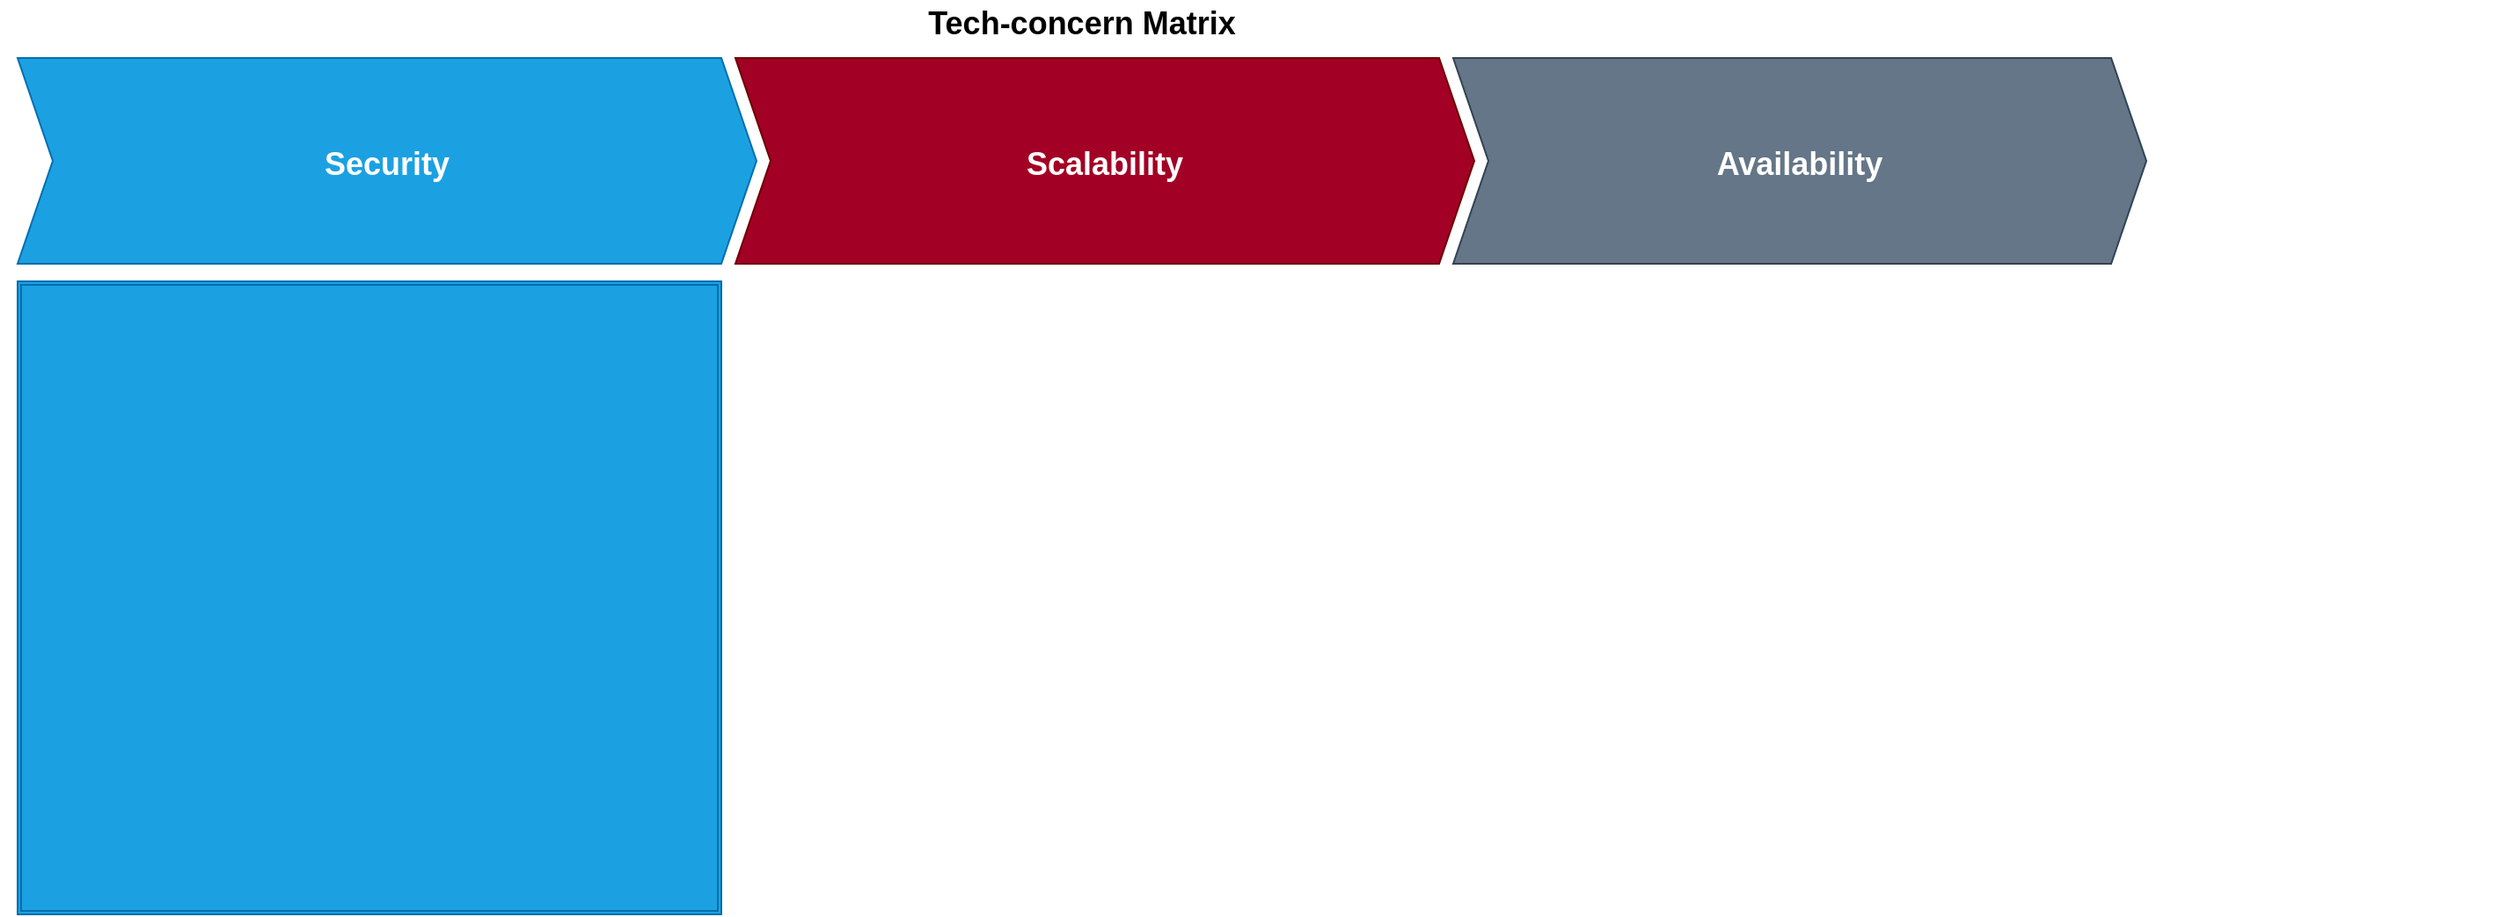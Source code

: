 <mxfile version="11.0.7" type="github"><diagram name="Page-1" id="bd83a815-5ea8-2e97-e5ec-87c9f400f2fa"><mxGraphModel dx="1240" dy="649" grid="1" gridSize="10" guides="1" tooltips="1" connect="1" arrows="1" fold="1" page="1" pageScale="1.5" pageWidth="1169" pageHeight="826" background="#ffffff" math="0" shadow="0"><root><mxCell id="0" style=";html=1;"/><mxCell id="1" style=";html=1;" parent="0"/><mxCell id="Knq16KVwiSRYhgjI6geo-27" value="" style="group;fontSize=14;" vertex="1" connectable="0" parent="1"><mxGeometry x="20" y="30" width="1420" height="160" as="geometry"/></mxCell><mxCell id="Knq16KVwiSRYhgjI6geo-22" value="Tech-concern Matrix" style="swimlane;childLayout=stackLayout;horizontal=1;fillColor=none;horizontalStack=1;resizeParent=1;resizeParentMax=0;resizeLast=0;collapsible=0;strokeColor=none;stackBorder=10;stackSpacing=-12;resizable=1;align=center;points=[];fontColor=#000000;startSize=23;fontSize=18;" vertex="1" parent="Knq16KVwiSRYhgjI6geo-27"><mxGeometry width="1230" height="160" as="geometry"/></mxCell><mxCell id="Knq16KVwiSRYhgjI6geo-23" value="Security" style="shape=step;perimeter=stepPerimeter;fixedSize=1;points=[];fontSize=18;fontStyle=1;fillColor=#1ba1e2;strokeColor=#006EAF;fontColor=#ffffff;" vertex="1" parent="Knq16KVwiSRYhgjI6geo-22"><mxGeometry x="10" y="33" width="420" height="117" as="geometry"/></mxCell><mxCell id="Knq16KVwiSRYhgjI6geo-28" value="Scalability" style="shape=step;perimeter=stepPerimeter;fixedSize=1;points=[];fontSize=18;fontStyle=1;fillColor=#a20025;strokeColor=#6F0000;fontColor=#ffffff;" vertex="1" parent="Knq16KVwiSRYhgjI6geo-22"><mxGeometry x="418" y="33" width="420" height="117" as="geometry"/></mxCell><mxCell id="Knq16KVwiSRYhgjI6geo-24" value="Availability" style="shape=step;perimeter=stepPerimeter;fixedSize=1;points=[];fontSize=18;fontStyle=1;fillColor=#647687;strokeColor=#314354;fontColor=#ffffff;" vertex="1" parent="Knq16KVwiSRYhgjI6geo-22"><mxGeometry x="826" y="33" width="394" height="117" as="geometry"/></mxCell><mxCell id="Knq16KVwiSRYhgjI6geo-29" value="" style="shape=ext;double=1;rounded=0;whiteSpace=wrap;html=1;fillColor=#1ba1e2;strokeColor=#006EAF;fontColor=#ffffff;" vertex="1" parent="1"><mxGeometry x="30" y="190" width="400" height="360" as="geometry"/></mxCell></root></mxGraphModel></diagram></mxfile>